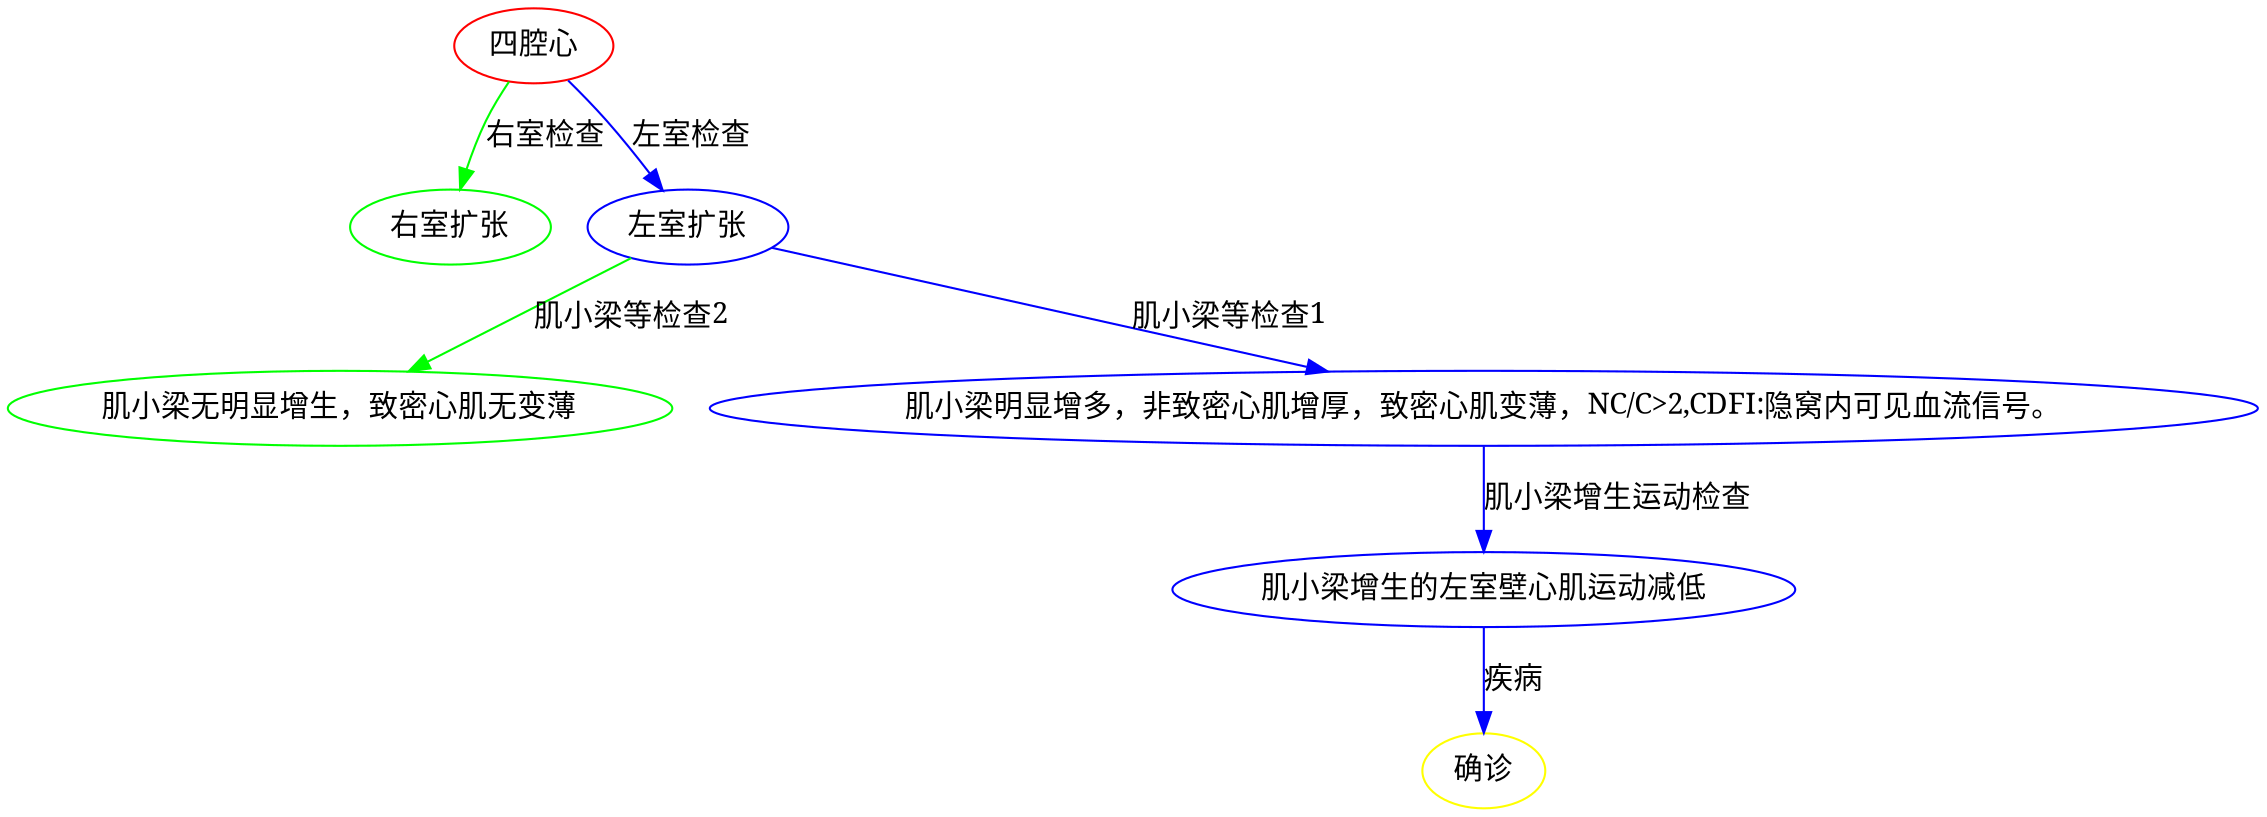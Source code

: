 // the test
digraph "./image/DiagnoseResult" {
	1 [label="四腔心" color=red fontname=SimSun]
	3 [label="右室扩张" color=green fontname=SimSun]
	1 -> 3 [label="右室检查" color=green fontname=SimSun]
	2 [label="左室扩张" color=blue fontname=SimSun]
	1 -> 2 [label="左室检查" color=blue fontname=SimSun]
	5 [label="肌小梁无明显增生，致密心肌无变薄" color=green fontname=SimSun]
	2 -> 5 [label="肌小梁等检查2" color=green fontname=SimSun]
	4 [label="肌小梁明显增多，非致密心肌增厚，致密心肌变薄，NC/C>2,CDFI:隐窝内可见血流信号。" color=blue fontname=SimSun]
	2 -> 4 [label="肌小梁等检查1" color=blue fontname=SimSun]
	6 [label="肌小梁增生的左室壁心肌运动减低" color=blue fontname=SimSun]
	4 -> 6 [label="肌小梁增生运动检查" color=blue fontname=SimSun]
	end [label="确诊" color=yellow fontname=SimSun]
	6 -> end [label="疾病" color=blue fontname=SimSun]
}
